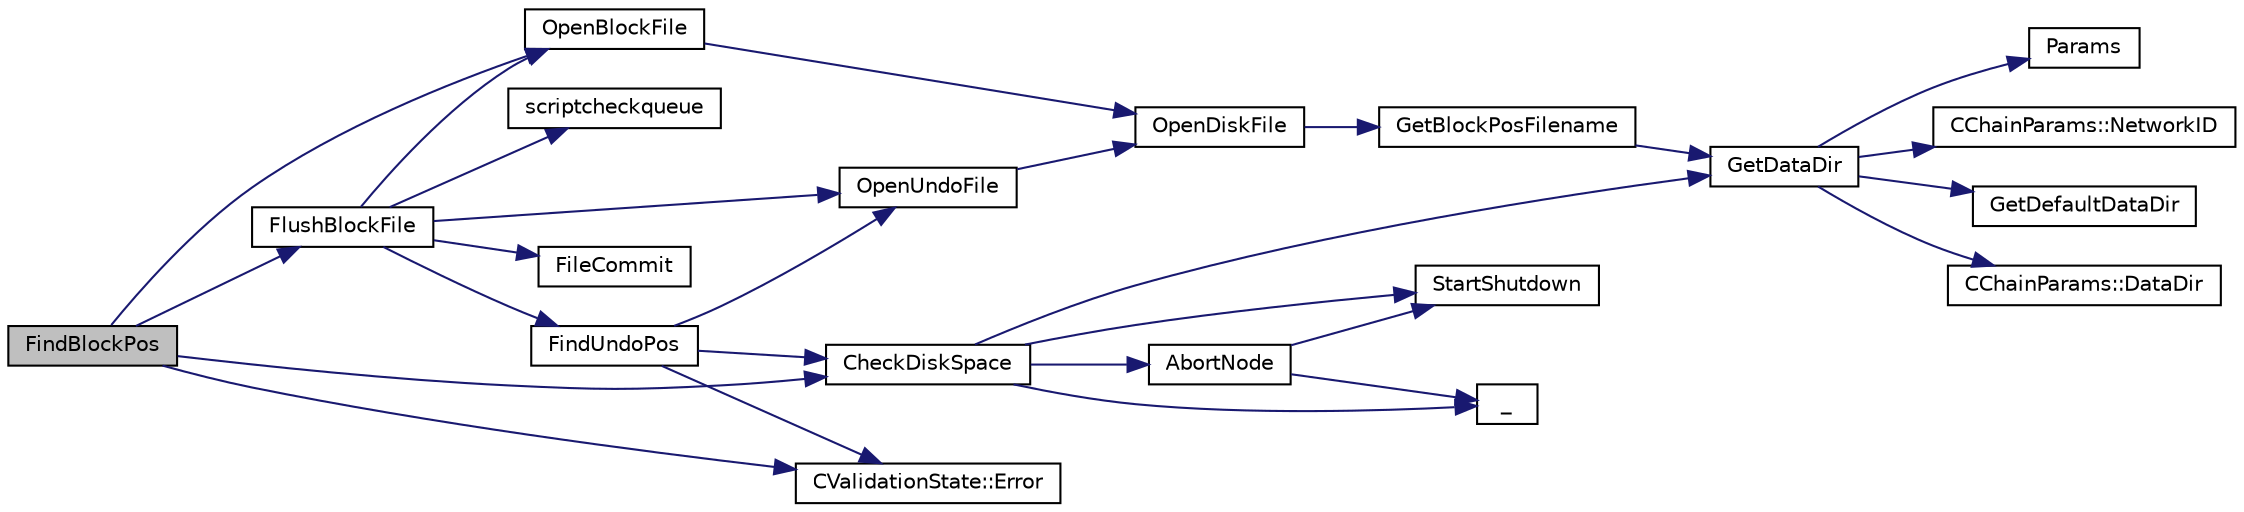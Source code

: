 digraph "FindBlockPos"
{
  edge [fontname="Helvetica",fontsize="10",labelfontname="Helvetica",labelfontsize="10"];
  node [fontname="Helvetica",fontsize="10",shape=record];
  rankdir="LR";
  Node2803 [label="FindBlockPos",height=0.2,width=0.4,color="black", fillcolor="grey75", style="filled", fontcolor="black"];
  Node2803 -> Node2804 [color="midnightblue",fontsize="10",style="solid",fontname="Helvetica"];
  Node2804 [label="FlushBlockFile",height=0.2,width=0.4,color="black", fillcolor="white", style="filled",URL="$dd/d7d/validation_8cpp.html#a60aaca97e87f41ccf0f794d1ff252bff"];
  Node2804 -> Node2805 [color="midnightblue",fontsize="10",style="solid",fontname="Helvetica"];
  Node2805 [label="OpenBlockFile",height=0.2,width=0.4,color="black", fillcolor="white", style="filled",URL="$dd/d7d/validation_8cpp.html#a0d81388930a4ccb6a69b9abdd1ef5097",tooltip="Open a block file (blk?????.dat) "];
  Node2805 -> Node2806 [color="midnightblue",fontsize="10",style="solid",fontname="Helvetica"];
  Node2806 [label="OpenDiskFile",height=0.2,width=0.4,color="black", fillcolor="white", style="filled",URL="$dd/d7d/validation_8cpp.html#ab2be209b59654115aac034cea8ca1b17"];
  Node2806 -> Node2807 [color="midnightblue",fontsize="10",style="solid",fontname="Helvetica"];
  Node2807 [label="GetBlockPosFilename",height=0.2,width=0.4,color="black", fillcolor="white", style="filled",URL="$dd/d7d/validation_8cpp.html#a14ff9fb82bd3b6a8d7887f68873cdc4d",tooltip="Translation to a filesystem path. "];
  Node2807 -> Node2808 [color="midnightblue",fontsize="10",style="solid",fontname="Helvetica"];
  Node2808 [label="GetDataDir",height=0.2,width=0.4,color="black", fillcolor="white", style="filled",URL="$df/d2d/util_8cpp.html#ab83866a054745d4b30a3948a1b44beba"];
  Node2808 -> Node2809 [color="midnightblue",fontsize="10",style="solid",fontname="Helvetica"];
  Node2809 [label="Params",height=0.2,width=0.4,color="black", fillcolor="white", style="filled",URL="$df/dbf/chainparams_8cpp.html#ace5c5b706d71a324a417dd2db394fd4a",tooltip="Return the currently selected parameters. "];
  Node2808 -> Node2810 [color="midnightblue",fontsize="10",style="solid",fontname="Helvetica"];
  Node2810 [label="CChainParams::NetworkID",height=0.2,width=0.4,color="black", fillcolor="white", style="filled",URL="$d1/d4f/class_c_chain_params.html#a90dc493ec0c0325c98c3ac06eb99862b"];
  Node2808 -> Node2811 [color="midnightblue",fontsize="10",style="solid",fontname="Helvetica"];
  Node2811 [label="GetDefaultDataDir",height=0.2,width=0.4,color="black", fillcolor="white", style="filled",URL="$df/d2d/util_8cpp.html#ab272995de020a3bcbf743be630e485c6"];
  Node2808 -> Node2812 [color="midnightblue",fontsize="10",style="solid",fontname="Helvetica"];
  Node2812 [label="CChainParams::DataDir",height=0.2,width=0.4,color="black", fillcolor="white", style="filled",URL="$d1/d4f/class_c_chain_params.html#a959488b5d8e6fe62857940b831d73a78"];
  Node2804 -> Node2813 [color="midnightblue",fontsize="10",style="solid",fontname="Helvetica"];
  Node2813 [label="FileCommit",height=0.2,width=0.4,color="black", fillcolor="white", style="filled",URL="$df/d2d/util_8cpp.html#a7572b77c2a5191de8d40d4050322ab84"];
  Node2804 -> Node2814 [color="midnightblue",fontsize="10",style="solid",fontname="Helvetica"];
  Node2814 [label="OpenUndoFile",height=0.2,width=0.4,color="black", fillcolor="white", style="filled",URL="$dd/d7d/validation_8cpp.html#a401788a8de274cbb17f2dc81ec0b9f6d",tooltip="Open an undo file (rev?????.dat) "];
  Node2814 -> Node2806 [color="midnightblue",fontsize="10",style="solid",fontname="Helvetica"];
  Node2804 -> Node2815 [color="midnightblue",fontsize="10",style="solid",fontname="Helvetica"];
  Node2815 [label="FindUndoPos",height=0.2,width=0.4,color="black", fillcolor="white", style="filled",URL="$dd/d7d/validation_8cpp.html#ab1c7792582deab20a888c67e4fcd8754"];
  Node2815 -> Node2816 [color="midnightblue",fontsize="10",style="solid",fontname="Helvetica"];
  Node2816 [label="CheckDiskSpace",height=0.2,width=0.4,color="black", fillcolor="white", style="filled",URL="$dd/d7d/validation_8cpp.html#a7d4a97e049394047743b48c0cd0f0791",tooltip="Check whether enough disk space is available for an incoming block. "];
  Node2816 -> Node2808 [color="midnightblue",fontsize="10",style="solid",fontname="Helvetica"];
  Node2816 -> Node2817 [color="midnightblue",fontsize="10",style="solid",fontname="Helvetica"];
  Node2817 [label="_",height=0.2,width=0.4,color="black", fillcolor="white", style="filled",URL="$d9/d6d/ui__interface_8h.html#aad133bb6103b53cebf03fd01e2f11ba1",tooltip="Translation function: Call Translate signal on UI interface, which returns a boost::optional result..."];
  Node2816 -> Node2818 [color="midnightblue",fontsize="10",style="solid",fontname="Helvetica"];
  Node2818 [label="StartShutdown",height=0.2,width=0.4,color="black", fillcolor="white", style="filled",URL="$d0/dc9/init_8cpp.html#ac7140c7327b1e6a8d46470b1cd0e8e1b"];
  Node2816 -> Node2819 [color="midnightblue",fontsize="10",style="solid",fontname="Helvetica"];
  Node2819 [label="AbortNode",height=0.2,width=0.4,color="black", fillcolor="white", style="filled",URL="$df/d0a/main_8cpp.html#a183c4f45aed59599d1875a80d0cf58ca",tooltip="Abort with a message. "];
  Node2819 -> Node2817 [color="midnightblue",fontsize="10",style="solid",fontname="Helvetica"];
  Node2819 -> Node2818 [color="midnightblue",fontsize="10",style="solid",fontname="Helvetica"];
  Node2815 -> Node2814 [color="midnightblue",fontsize="10",style="solid",fontname="Helvetica"];
  Node2815 -> Node2820 [color="midnightblue",fontsize="10",style="solid",fontname="Helvetica"];
  Node2820 [label="CValidationState::Error",height=0.2,width=0.4,color="black", fillcolor="white", style="filled",URL="$d5/df6/class_c_validation_state.html#abf67ad56f62df5679d47c289684c554c"];
  Node2804 -> Node2821 [color="midnightblue",fontsize="10",style="solid",fontname="Helvetica"];
  Node2821 [label="scriptcheckqueue",height=0.2,width=0.4,color="black", fillcolor="white", style="filled",URL="$dd/d7d/validation_8cpp.html#ac47eb46cbbda9face9391b58edd4bd8b"];
  Node2803 -> Node2816 [color="midnightblue",fontsize="10",style="solid",fontname="Helvetica"];
  Node2803 -> Node2805 [color="midnightblue",fontsize="10",style="solid",fontname="Helvetica"];
  Node2803 -> Node2820 [color="midnightblue",fontsize="10",style="solid",fontname="Helvetica"];
}
